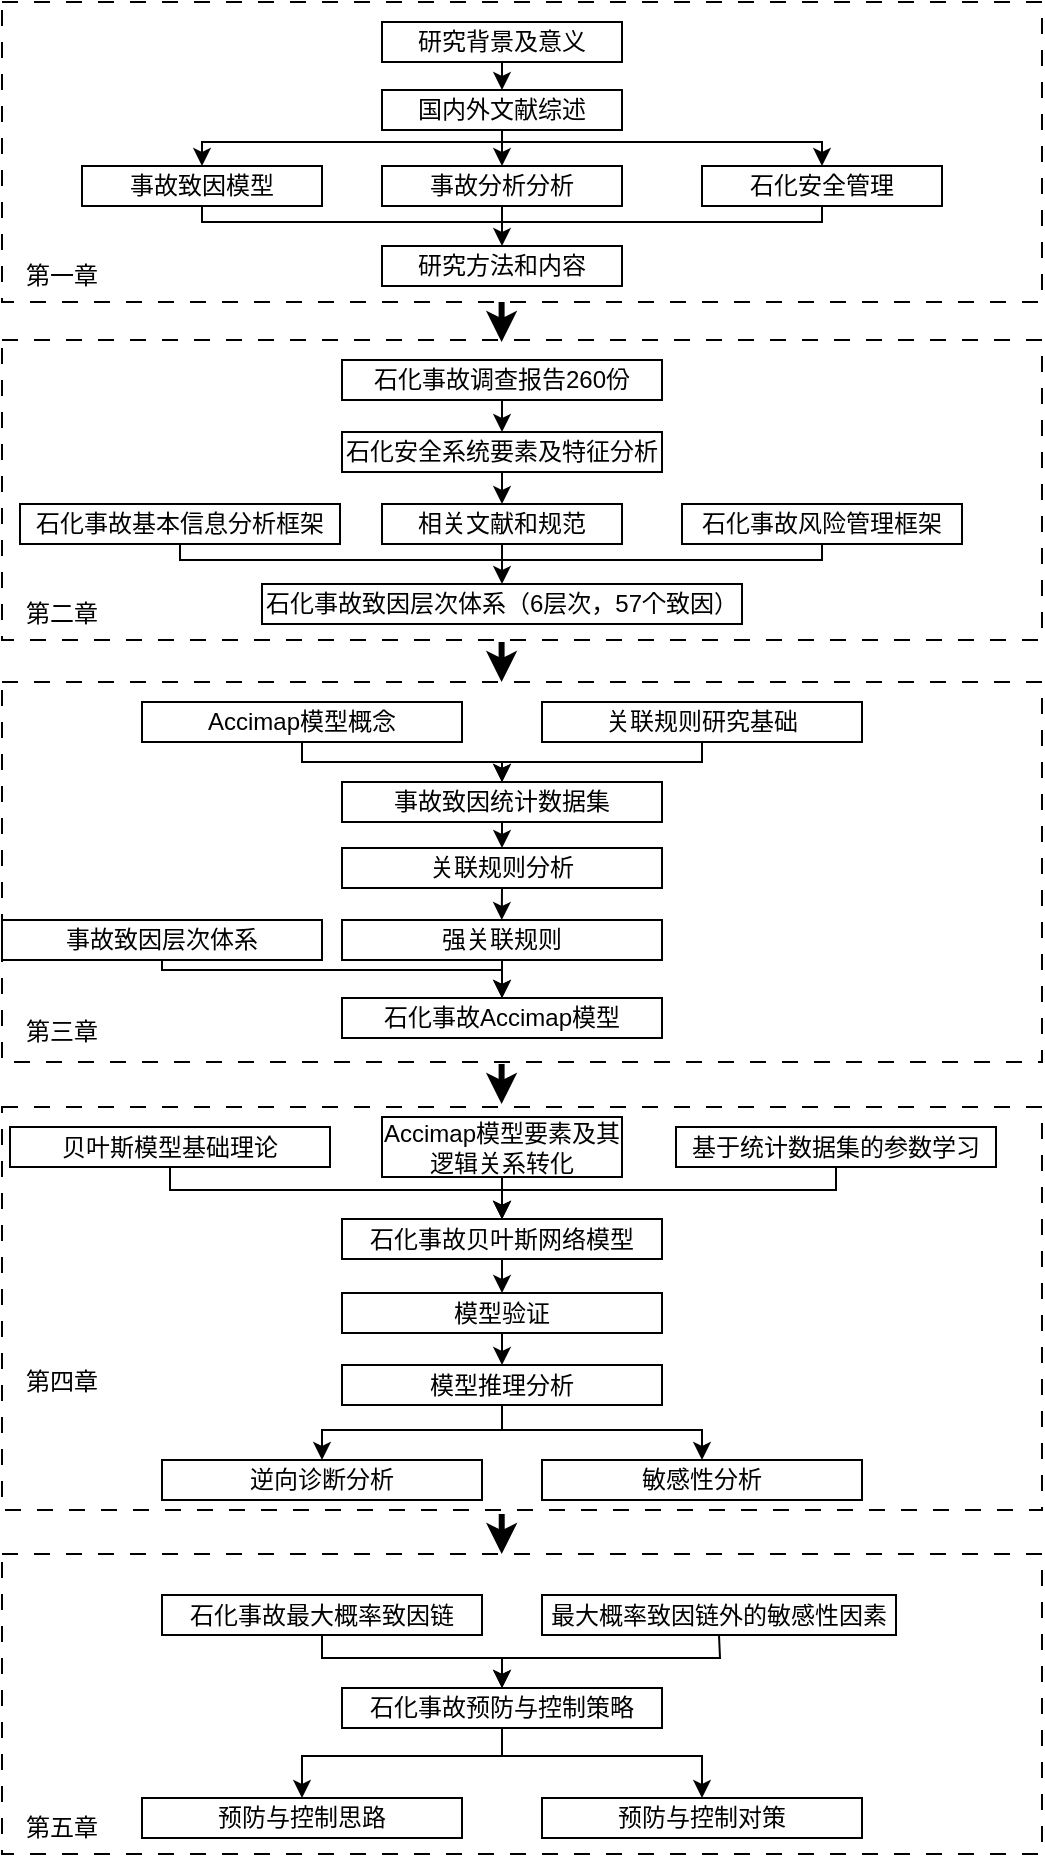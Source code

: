 <mxfile version="22.1.21" type="github">
  <diagram name="第 1 页" id="gyderTHux_RlRt0Dx9sq">
    <mxGraphModel dx="1302" dy="682" grid="1" gridSize="10" guides="1" tooltips="1" connect="1" arrows="1" fold="1" page="1" pageScale="1" pageWidth="827" pageHeight="1169" math="0" shadow="0">
      <root>
        <mxCell id="0" />
        <mxCell id="1" parent="0" />
        <mxCell id="IYwACVZ7fOERTfE9KCUY-1" value="" style="rounded=0;whiteSpace=wrap;html=1;dashed=1;dashPattern=8 8;" vertex="1" parent="1">
          <mxGeometry x="120" y="20" width="520" height="150" as="geometry" />
        </mxCell>
        <mxCell id="IYwACVZ7fOERTfE9KCUY-3" value="研究背景及意义" style="rounded=0;whiteSpace=wrap;html=1;" vertex="1" parent="1">
          <mxGeometry x="310" y="30" width="120" height="20" as="geometry" />
        </mxCell>
        <mxCell id="IYwACVZ7fOERTfE9KCUY-5" value="国内外文献综述" style="rounded=0;whiteSpace=wrap;html=1;" vertex="1" parent="1">
          <mxGeometry x="310" y="64" width="120" height="20" as="geometry" />
        </mxCell>
        <mxCell id="IYwACVZ7fOERTfE9KCUY-6" value="研究方法和内容" style="rounded=0;whiteSpace=wrap;html=1;" vertex="1" parent="1">
          <mxGeometry x="310" y="142" width="120" height="20" as="geometry" />
        </mxCell>
        <mxCell id="IYwACVZ7fOERTfE9KCUY-7" value="事故分析分析" style="rounded=0;whiteSpace=wrap;html=1;" vertex="1" parent="1">
          <mxGeometry x="310" y="102" width="120" height="20" as="geometry" />
        </mxCell>
        <mxCell id="IYwACVZ7fOERTfE9KCUY-8" value="事故致因模型" style="rounded=0;whiteSpace=wrap;html=1;" vertex="1" parent="1">
          <mxGeometry x="160" y="102" width="120" height="20" as="geometry" />
        </mxCell>
        <mxCell id="IYwACVZ7fOERTfE9KCUY-9" value="石化安全管理" style="rounded=0;whiteSpace=wrap;html=1;" vertex="1" parent="1">
          <mxGeometry x="470" y="102" width="120" height="20" as="geometry" />
        </mxCell>
        <mxCell id="IYwACVZ7fOERTfE9KCUY-10" value="" style="endArrow=classic;html=1;rounded=0;exitX=0.5;exitY=1;exitDx=0;exitDy=0;entryX=0.5;entryY=0;entryDx=0;entryDy=0;" edge="1" parent="1" source="IYwACVZ7fOERTfE9KCUY-3" target="IYwACVZ7fOERTfE9KCUY-5">
          <mxGeometry width="50" height="50" relative="1" as="geometry">
            <mxPoint x="410" y="220" as="sourcePoint" />
            <mxPoint x="460" y="170" as="targetPoint" />
          </mxGeometry>
        </mxCell>
        <mxCell id="IYwACVZ7fOERTfE9KCUY-11" value="" style="endArrow=classic;html=1;rounded=0;exitX=0.5;exitY=1;exitDx=0;exitDy=0;entryX=0.5;entryY=0;entryDx=0;entryDy=0;" edge="1" parent="1" target="IYwACVZ7fOERTfE9KCUY-7">
          <mxGeometry width="50" height="50" relative="1" as="geometry">
            <mxPoint x="370" y="84" as="sourcePoint" />
            <mxPoint x="370" y="98" as="targetPoint" />
            <Array as="points" />
          </mxGeometry>
        </mxCell>
        <mxCell id="IYwACVZ7fOERTfE9KCUY-12" value="" style="endArrow=classic;html=1;rounded=0;exitX=0.5;exitY=1;exitDx=0;exitDy=0;entryX=0.5;entryY=0;entryDx=0;entryDy=0;" edge="1" parent="1" source="IYwACVZ7fOERTfE9KCUY-7" target="IYwACVZ7fOERTfE9KCUY-6">
          <mxGeometry width="50" height="50" relative="1" as="geometry">
            <mxPoint x="370" y="122" as="sourcePoint" />
            <mxPoint x="370.24" y="135.96" as="targetPoint" />
          </mxGeometry>
        </mxCell>
        <mxCell id="IYwACVZ7fOERTfE9KCUY-15" value="" style="endArrow=classic;startArrow=classic;html=1;rounded=0;exitX=0.5;exitY=0;exitDx=0;exitDy=0;entryX=0.5;entryY=0;entryDx=0;entryDy=0;" edge="1" parent="1" source="IYwACVZ7fOERTfE9KCUY-8" target="IYwACVZ7fOERTfE9KCUY-9">
          <mxGeometry width="50" height="50" relative="1" as="geometry">
            <mxPoint x="330" y="100" as="sourcePoint" />
            <mxPoint x="380" y="50" as="targetPoint" />
            <Array as="points">
              <mxPoint x="220" y="90" />
              <mxPoint x="530" y="90" />
            </Array>
          </mxGeometry>
        </mxCell>
        <mxCell id="IYwACVZ7fOERTfE9KCUY-17" value="" style="endArrow=none;html=1;rounded=0;exitX=0.5;exitY=1;exitDx=0;exitDy=0;entryX=0.5;entryY=1;entryDx=0;entryDy=0;" edge="1" parent="1" source="IYwACVZ7fOERTfE9KCUY-8" target="IYwACVZ7fOERTfE9KCUY-9">
          <mxGeometry width="50" height="50" relative="1" as="geometry">
            <mxPoint x="280" y="130" as="sourcePoint" />
            <mxPoint x="330" y="80" as="targetPoint" />
            <Array as="points">
              <mxPoint x="220" y="130" />
              <mxPoint x="530" y="130" />
            </Array>
          </mxGeometry>
        </mxCell>
        <mxCell id="IYwACVZ7fOERTfE9KCUY-18" value="第一章" style="text;html=1;strokeColor=none;fillColor=none;align=center;verticalAlign=middle;whiteSpace=wrap;rounded=0;" vertex="1" parent="1">
          <mxGeometry x="120" y="142" width="60" height="30" as="geometry" />
        </mxCell>
        <mxCell id="IYwACVZ7fOERTfE9KCUY-19" value="" style="rounded=0;whiteSpace=wrap;html=1;dashed=1;dashPattern=8 8;" vertex="1" parent="1">
          <mxGeometry x="120" y="189" width="520" height="150" as="geometry" />
        </mxCell>
        <mxCell id="IYwACVZ7fOERTfE9KCUY-20" value="石化事故调查报告260份" style="rounded=0;whiteSpace=wrap;html=1;" vertex="1" parent="1">
          <mxGeometry x="290" y="199" width="160" height="20" as="geometry" />
        </mxCell>
        <mxCell id="IYwACVZ7fOERTfE9KCUY-21" value="&lt;p class=&quot;subsection&quot; style=&quot;margin-left:0cm;text-indent:0cm;mso-list:l0 level3 lfo1&quot;&gt;&lt;span style=&quot;font-family:黑体;mso-ascii-font-family:Arial;mso-hansi-font-family:Arial&quot;&gt;石化安全系统要素及特征分析&lt;/span&gt;&lt;span lang=&quot;EN-US&quot;&gt;&lt;/span&gt;&lt;/p&gt;" style="rounded=0;whiteSpace=wrap;html=1;" vertex="1" parent="1">
          <mxGeometry x="290" y="235" width="160" height="20" as="geometry" />
        </mxCell>
        <mxCell id="IYwACVZ7fOERTfE9KCUY-22" value="石化事故致因层次体系（6层次，57个致因）" style="rounded=0;whiteSpace=wrap;html=1;" vertex="1" parent="1">
          <mxGeometry x="250" y="311" width="240" height="20" as="geometry" />
        </mxCell>
        <mxCell id="IYwACVZ7fOERTfE9KCUY-23" value="相关文献和规范" style="rounded=0;whiteSpace=wrap;html=1;" vertex="1" parent="1">
          <mxGeometry x="310" y="271" width="120" height="20" as="geometry" />
        </mxCell>
        <mxCell id="IYwACVZ7fOERTfE9KCUY-24" value="石化事故基本信息分析框架" style="rounded=0;whiteSpace=wrap;html=1;" vertex="1" parent="1">
          <mxGeometry x="129" y="271" width="160" height="20" as="geometry" />
        </mxCell>
        <mxCell id="IYwACVZ7fOERTfE9KCUY-25" value="石化事故风险管理框架" style="rounded=0;whiteSpace=wrap;html=1;" vertex="1" parent="1">
          <mxGeometry x="460" y="271" width="140" height="20" as="geometry" />
        </mxCell>
        <mxCell id="IYwACVZ7fOERTfE9KCUY-26" value="" style="endArrow=classic;html=1;rounded=0;exitX=0.5;exitY=1;exitDx=0;exitDy=0;entryX=0.5;entryY=0;entryDx=0;entryDy=0;" edge="1" parent="1" source="IYwACVZ7fOERTfE9KCUY-20" target="IYwACVZ7fOERTfE9KCUY-21">
          <mxGeometry width="50" height="50" relative="1" as="geometry">
            <mxPoint x="410" y="389" as="sourcePoint" />
            <mxPoint x="460" y="339" as="targetPoint" />
          </mxGeometry>
        </mxCell>
        <mxCell id="IYwACVZ7fOERTfE9KCUY-27" value="" style="endArrow=classic;html=1;rounded=0;exitX=0.5;exitY=1;exitDx=0;exitDy=0;entryX=0.5;entryY=0;entryDx=0;entryDy=0;" edge="1" parent="1" target="IYwACVZ7fOERTfE9KCUY-23" source="IYwACVZ7fOERTfE9KCUY-21">
          <mxGeometry width="50" height="50" relative="1" as="geometry">
            <mxPoint x="370" y="253" as="sourcePoint" />
            <mxPoint x="370" y="267" as="targetPoint" />
            <Array as="points" />
          </mxGeometry>
        </mxCell>
        <mxCell id="IYwACVZ7fOERTfE9KCUY-28" value="" style="endArrow=classic;html=1;rounded=0;exitX=0.5;exitY=1;exitDx=0;exitDy=0;entryX=0.5;entryY=0;entryDx=0;entryDy=0;" edge="1" parent="1" source="IYwACVZ7fOERTfE9KCUY-23" target="IYwACVZ7fOERTfE9KCUY-22">
          <mxGeometry width="50" height="50" relative="1" as="geometry">
            <mxPoint x="370" y="291" as="sourcePoint" />
            <mxPoint x="370.24" y="304.96" as="targetPoint" />
          </mxGeometry>
        </mxCell>
        <mxCell id="IYwACVZ7fOERTfE9KCUY-30" value="" style="endArrow=none;html=1;rounded=0;exitX=0.5;exitY=1;exitDx=0;exitDy=0;entryX=0.5;entryY=1;entryDx=0;entryDy=0;" edge="1" parent="1" source="IYwACVZ7fOERTfE9KCUY-24" target="IYwACVZ7fOERTfE9KCUY-25">
          <mxGeometry width="50" height="50" relative="1" as="geometry">
            <mxPoint x="280" y="299" as="sourcePoint" />
            <mxPoint x="330" y="249" as="targetPoint" />
            <Array as="points">
              <mxPoint x="209" y="299" />
              <mxPoint x="530" y="299" />
            </Array>
          </mxGeometry>
        </mxCell>
        <mxCell id="IYwACVZ7fOERTfE9KCUY-31" value="第二章" style="text;html=1;strokeColor=none;fillColor=none;align=center;verticalAlign=middle;whiteSpace=wrap;rounded=0;" vertex="1" parent="1">
          <mxGeometry x="120" y="311" width="60" height="30" as="geometry" />
        </mxCell>
        <mxCell id="IYwACVZ7fOERTfE9KCUY-32" value="" style="rounded=0;whiteSpace=wrap;html=1;dashed=1;dashPattern=8 8;" vertex="1" parent="1">
          <mxGeometry x="120" y="360" width="520" height="190" as="geometry" />
        </mxCell>
        <mxCell id="IYwACVZ7fOERTfE9KCUY-33" value="Accimap模型概念" style="rounded=0;whiteSpace=wrap;html=1;" vertex="1" parent="1">
          <mxGeometry x="190" y="370" width="160" height="20" as="geometry" />
        </mxCell>
        <mxCell id="IYwACVZ7fOERTfE9KCUY-34" value="&lt;font face=&quot;黑体&quot;&gt;事故致因统计数据集&lt;/font&gt;" style="rounded=0;whiteSpace=wrap;html=1;" vertex="1" parent="1">
          <mxGeometry x="290" y="410" width="160" height="20" as="geometry" />
        </mxCell>
        <mxCell id="IYwACVZ7fOERTfE9KCUY-35" value="石化事故Accimap模型" style="rounded=0;whiteSpace=wrap;html=1;" vertex="1" parent="1">
          <mxGeometry x="290" y="518" width="160" height="20" as="geometry" />
        </mxCell>
        <mxCell id="IYwACVZ7fOERTfE9KCUY-39" value="" style="endArrow=classic;html=1;rounded=0;exitX=0.5;exitY=1;exitDx=0;exitDy=0;entryX=0.5;entryY=0;entryDx=0;entryDy=0;" edge="1" parent="1" source="IYwACVZ7fOERTfE9KCUY-33" target="IYwACVZ7fOERTfE9KCUY-34">
          <mxGeometry width="50" height="50" relative="1" as="geometry">
            <mxPoint x="410" y="560" as="sourcePoint" />
            <mxPoint x="460" y="510" as="targetPoint" />
            <Array as="points">
              <mxPoint x="270" y="400" />
              <mxPoint x="370" y="400" />
            </Array>
          </mxGeometry>
        </mxCell>
        <mxCell id="IYwACVZ7fOERTfE9KCUY-43" value="第三章" style="text;html=1;strokeColor=none;fillColor=none;align=center;verticalAlign=middle;whiteSpace=wrap;rounded=0;" vertex="1" parent="1">
          <mxGeometry x="120" y="520" width="60" height="30" as="geometry" />
        </mxCell>
        <mxCell id="IYwACVZ7fOERTfE9KCUY-44" value="关联规则研究基础" style="rounded=0;whiteSpace=wrap;html=1;" vertex="1" parent="1">
          <mxGeometry x="390" y="370" width="160" height="20" as="geometry" />
        </mxCell>
        <mxCell id="IYwACVZ7fOERTfE9KCUY-45" value="" style="endArrow=classic;html=1;rounded=0;exitX=0.5;exitY=1;exitDx=0;exitDy=0;entryX=0.5;entryY=0;entryDx=0;entryDy=0;" edge="1" parent="1" source="IYwACVZ7fOERTfE9KCUY-44" target="IYwACVZ7fOERTfE9KCUY-34">
          <mxGeometry width="50" height="50" relative="1" as="geometry">
            <mxPoint x="610" y="560" as="sourcePoint" />
            <mxPoint x="570" y="403" as="targetPoint" />
            <Array as="points">
              <mxPoint x="470" y="400" />
              <mxPoint x="370" y="400" />
            </Array>
          </mxGeometry>
        </mxCell>
        <mxCell id="IYwACVZ7fOERTfE9KCUY-46" value="" style="rounded=0;whiteSpace=wrap;html=1;dashed=1;dashPattern=8 8;" vertex="1" parent="1">
          <mxGeometry x="120" y="796" width="520" height="150" as="geometry" />
        </mxCell>
        <mxCell id="IYwACVZ7fOERTfE9KCUY-48" value="&lt;font face=&quot;黑体&quot;&gt;石化事故预防与控制策略&lt;/font&gt;" style="rounded=0;whiteSpace=wrap;html=1;" vertex="1" parent="1">
          <mxGeometry x="290" y="863" width="160" height="20" as="geometry" />
        </mxCell>
        <mxCell id="IYwACVZ7fOERTfE9KCUY-50" value="预防与控制思路" style="rounded=0;whiteSpace=wrap;html=1;" vertex="1" parent="1">
          <mxGeometry x="190" y="918" width="160" height="20" as="geometry" />
        </mxCell>
        <mxCell id="IYwACVZ7fOERTfE9KCUY-52" value="" style="endArrow=classic;html=1;rounded=0;exitX=0.5;exitY=1;exitDx=0;exitDy=0;entryX=0.5;entryY=0;entryDx=0;entryDy=0;" edge="1" parent="1" source="IYwACVZ7fOERTfE9KCUY-48" target="IYwACVZ7fOERTfE9KCUY-50">
          <mxGeometry width="50" height="50" relative="1" as="geometry">
            <mxPoint x="370" y="911" as="sourcePoint" />
            <mxPoint x="370" y="929" as="targetPoint" />
            <Array as="points">
              <mxPoint x="370" y="897" />
              <mxPoint x="270" y="897" />
            </Array>
          </mxGeometry>
        </mxCell>
        <mxCell id="IYwACVZ7fOERTfE9KCUY-54" value="第五章" style="text;html=1;strokeColor=none;fillColor=none;align=center;verticalAlign=middle;whiteSpace=wrap;rounded=0;" vertex="1" parent="1">
          <mxGeometry x="120" y="918" width="60" height="30" as="geometry" />
        </mxCell>
        <mxCell id="IYwACVZ7fOERTfE9KCUY-57" value="" style="endArrow=classic;html=1;rounded=0;exitX=0.5;exitY=1;exitDx=0;exitDy=0;entryX=0.5;entryY=0;entryDx=0;entryDy=0;" edge="1" parent="1" target="IYwACVZ7fOERTfE9KCUY-58">
          <mxGeometry width="50" height="50" relative="1" as="geometry">
            <mxPoint x="370" y="883" as="sourcePoint" />
            <mxPoint x="469.84" y="907.05" as="targetPoint" />
            <Array as="points">
              <mxPoint x="370" y="897" />
              <mxPoint x="470" y="897" />
            </Array>
          </mxGeometry>
        </mxCell>
        <mxCell id="IYwACVZ7fOERTfE9KCUY-58" value="预防与控制对策" style="rounded=0;whiteSpace=wrap;html=1;" vertex="1" parent="1">
          <mxGeometry x="390" y="918" width="160" height="20" as="geometry" />
        </mxCell>
        <mxCell id="IYwACVZ7fOERTfE9KCUY-66" value="" style="rounded=0;whiteSpace=wrap;html=1;dashed=1;dashPattern=8 8;" vertex="1" parent="1">
          <mxGeometry x="120" y="572.5" width="520" height="201.5" as="geometry" />
        </mxCell>
        <mxCell id="IYwACVZ7fOERTfE9KCUY-67" value="贝叶斯模型基础理论" style="rounded=0;whiteSpace=wrap;html=1;" vertex="1" parent="1">
          <mxGeometry x="124" y="582.5" width="160" height="20" as="geometry" />
        </mxCell>
        <mxCell id="IYwACVZ7fOERTfE9KCUY-68" value="&lt;font face=&quot;黑体&quot;&gt;石化事故贝叶斯网络模型&lt;/font&gt;" style="rounded=0;whiteSpace=wrap;html=1;" vertex="1" parent="1">
          <mxGeometry x="290" y="628.5" width="160" height="20" as="geometry" />
        </mxCell>
        <mxCell id="IYwACVZ7fOERTfE9KCUY-69" value="模型推理分析" style="rounded=0;whiteSpace=wrap;html=1;" vertex="1" parent="1">
          <mxGeometry x="290" y="701.5" width="160" height="20" as="geometry" />
        </mxCell>
        <mxCell id="IYwACVZ7fOERTfE9KCUY-70" value="模型验证" style="rounded=0;whiteSpace=wrap;html=1;" vertex="1" parent="1">
          <mxGeometry x="290" y="665.5" width="160" height="20" as="geometry" />
        </mxCell>
        <mxCell id="IYwACVZ7fOERTfE9KCUY-71" value="" style="endArrow=classic;html=1;rounded=0;exitX=0.5;exitY=1;exitDx=0;exitDy=0;entryX=0.5;entryY=0;entryDx=0;entryDy=0;" edge="1" parent="1" source="IYwACVZ7fOERTfE9KCUY-67" target="IYwACVZ7fOERTfE9KCUY-68">
          <mxGeometry width="50" height="50" relative="1" as="geometry">
            <mxPoint x="410" y="772.5" as="sourcePoint" />
            <mxPoint x="460" y="722.5" as="targetPoint" />
            <Array as="points">
              <mxPoint x="204" y="614" />
              <mxPoint x="370" y="614" />
            </Array>
          </mxGeometry>
        </mxCell>
        <mxCell id="IYwACVZ7fOERTfE9KCUY-72" value="" style="endArrow=classic;html=1;rounded=0;exitX=0.5;exitY=1;exitDx=0;exitDy=0;entryX=0.5;entryY=0;entryDx=0;entryDy=0;" edge="1" parent="1" source="IYwACVZ7fOERTfE9KCUY-68" target="IYwACVZ7fOERTfE9KCUY-70">
          <mxGeometry width="50" height="50" relative="1" as="geometry">
            <mxPoint x="370" y="636.5" as="sourcePoint" />
            <mxPoint x="370" y="654.5" as="targetPoint" />
            <Array as="points" />
          </mxGeometry>
        </mxCell>
        <mxCell id="IYwACVZ7fOERTfE9KCUY-73" value="" style="endArrow=classic;html=1;rounded=0;entryX=0.5;entryY=0;entryDx=0;entryDy=0;exitX=0.5;exitY=1;exitDx=0;exitDy=0;" edge="1" parent="1" target="IYwACVZ7fOERTfE9KCUY-69" source="IYwACVZ7fOERTfE9KCUY-70">
          <mxGeometry width="50" height="50" relative="1" as="geometry">
            <mxPoint x="370" y="684" as="sourcePoint" />
            <mxPoint x="370.24" y="688.46" as="targetPoint" />
          </mxGeometry>
        </mxCell>
        <mxCell id="IYwACVZ7fOERTfE9KCUY-74" value="第四章" style="text;html=1;strokeColor=none;fillColor=none;align=center;verticalAlign=middle;whiteSpace=wrap;rounded=0;" vertex="1" parent="1">
          <mxGeometry x="120" y="694.5" width="60" height="30" as="geometry" />
        </mxCell>
        <mxCell id="IYwACVZ7fOERTfE9KCUY-75" value="基于统计数据集的参数学习" style="rounded=0;whiteSpace=wrap;html=1;" vertex="1" parent="1">
          <mxGeometry x="457" y="582.5" width="160" height="20" as="geometry" />
        </mxCell>
        <mxCell id="IYwACVZ7fOERTfE9KCUY-76" value="" style="endArrow=classic;html=1;rounded=0;exitX=0.5;exitY=1;exitDx=0;exitDy=0;entryX=0.5;entryY=0;entryDx=0;entryDy=0;" edge="1" parent="1" source="IYwACVZ7fOERTfE9KCUY-75" target="IYwACVZ7fOERTfE9KCUY-68">
          <mxGeometry width="50" height="50" relative="1" as="geometry">
            <mxPoint x="610" y="772.5" as="sourcePoint" />
            <mxPoint x="570" y="615.5" as="targetPoint" />
            <Array as="points">
              <mxPoint x="537" y="614" />
              <mxPoint x="370" y="614" />
            </Array>
          </mxGeometry>
        </mxCell>
        <mxCell id="IYwACVZ7fOERTfE9KCUY-77" value="逆向诊断分析" style="rounded=0;whiteSpace=wrap;html=1;" vertex="1" parent="1">
          <mxGeometry x="200" y="749" width="160" height="20" as="geometry" />
        </mxCell>
        <mxCell id="IYwACVZ7fOERTfE9KCUY-78" value="敏感性分析" style="rounded=0;whiteSpace=wrap;html=1;" vertex="1" parent="1">
          <mxGeometry x="390" y="749" width="160" height="20" as="geometry" />
        </mxCell>
        <mxCell id="IYwACVZ7fOERTfE9KCUY-79" value="Accimap模型要素及其逻辑关系转化" style="rounded=0;whiteSpace=wrap;html=1;" vertex="1" parent="1">
          <mxGeometry x="310" y="577.5" width="120" height="30" as="geometry" />
        </mxCell>
        <mxCell id="IYwACVZ7fOERTfE9KCUY-80" value="" style="endArrow=classic;html=1;rounded=0;exitX=0.5;exitY=1;exitDx=0;exitDy=0;entryX=0.5;entryY=0;entryDx=0;entryDy=0;" edge="1" parent="1" source="IYwACVZ7fOERTfE9KCUY-79" target="IYwACVZ7fOERTfE9KCUY-68">
          <mxGeometry width="50" height="50" relative="1" as="geometry">
            <mxPoint x="480" y="694" as="sourcePoint" />
            <mxPoint x="530" y="644" as="targetPoint" />
          </mxGeometry>
        </mxCell>
        <mxCell id="IYwACVZ7fOERTfE9KCUY-82" value="" style="endArrow=classic;html=1;rounded=0;exitX=0.5;exitY=1;exitDx=0;exitDy=0;entryX=0.5;entryY=0;entryDx=0;entryDy=0;" edge="1" parent="1" source="IYwACVZ7fOERTfE9KCUY-69" target="IYwACVZ7fOERTfE9KCUY-77">
          <mxGeometry width="50" height="50" relative="1" as="geometry">
            <mxPoint x="300" y="794" as="sourcePoint" />
            <mxPoint x="350" y="744" as="targetPoint" />
            <Array as="points">
              <mxPoint x="370" y="734" />
              <mxPoint x="280" y="734" />
            </Array>
          </mxGeometry>
        </mxCell>
        <mxCell id="IYwACVZ7fOERTfE9KCUY-83" value="" style="endArrow=classic;html=1;rounded=0;exitX=0.5;exitY=1;exitDx=0;exitDy=0;entryX=0.5;entryY=0;entryDx=0;entryDy=0;" edge="1" parent="1" source="IYwACVZ7fOERTfE9KCUY-69" target="IYwACVZ7fOERTfE9KCUY-78">
          <mxGeometry width="50" height="50" relative="1" as="geometry">
            <mxPoint x="380" y="724.5" as="sourcePoint" />
            <mxPoint x="522.403" y="766.5" as="targetPoint" />
            <Array as="points">
              <mxPoint x="370" y="734" />
              <mxPoint x="470" y="734" />
            </Array>
          </mxGeometry>
        </mxCell>
        <mxCell id="IYwACVZ7fOERTfE9KCUY-87" value="" style="endArrow=classic;html=1;rounded=0;fontSize=11;strokeWidth=3;" edge="1" parent="1">
          <mxGeometry width="50" height="50" relative="1" as="geometry">
            <mxPoint x="369.86" y="776" as="sourcePoint" />
            <mxPoint x="369.86" y="796" as="targetPoint" />
          </mxGeometry>
        </mxCell>
        <mxCell id="IYwACVZ7fOERTfE9KCUY-93" value="" style="endArrow=classic;html=1;rounded=0;fontSize=11;strokeWidth=3;" edge="1" parent="1">
          <mxGeometry width="50" height="50" relative="1" as="geometry">
            <mxPoint x="369.8" y="551" as="sourcePoint" />
            <mxPoint x="369.8" y="571" as="targetPoint" />
          </mxGeometry>
        </mxCell>
        <mxCell id="IYwACVZ7fOERTfE9KCUY-94" value="" style="endArrow=classic;html=1;rounded=0;fontSize=11;strokeWidth=3;" edge="1" parent="1">
          <mxGeometry width="50" height="50" relative="1" as="geometry">
            <mxPoint x="369.8" y="340" as="sourcePoint" />
            <mxPoint x="369.8" y="360" as="targetPoint" />
          </mxGeometry>
        </mxCell>
        <mxCell id="IYwACVZ7fOERTfE9KCUY-95" value="" style="endArrow=classic;html=1;rounded=0;fontSize=11;strokeWidth=3;" edge="1" parent="1">
          <mxGeometry width="50" height="50" relative="1" as="geometry">
            <mxPoint x="369.8" y="170" as="sourcePoint" />
            <mxPoint x="369.8" y="190" as="targetPoint" />
          </mxGeometry>
        </mxCell>
        <mxCell id="IYwACVZ7fOERTfE9KCUY-96" value="石化事故最大概率致因链" style="rounded=0;whiteSpace=wrap;html=1;" vertex="1" parent="1">
          <mxGeometry x="200" y="816.5" width="160" height="20" as="geometry" />
        </mxCell>
        <mxCell id="IYwACVZ7fOERTfE9KCUY-97" value="" style="endArrow=classic;html=1;rounded=0;exitX=0.5;exitY=1;exitDx=0;exitDy=0;entryX=0.5;entryY=0;entryDx=0;entryDy=0;" edge="1" parent="1" source="IYwACVZ7fOERTfE9KCUY-96">
          <mxGeometry width="50" height="50" relative="1" as="geometry">
            <mxPoint x="410" y="1006.5" as="sourcePoint" />
            <mxPoint x="370" y="863" as="targetPoint" />
            <Array as="points">
              <mxPoint x="280" y="848" />
              <mxPoint x="370" y="848" />
            </Array>
          </mxGeometry>
        </mxCell>
        <mxCell id="IYwACVZ7fOERTfE9KCUY-98" value="最大概率致因链外的敏感性因素" style="rounded=0;whiteSpace=wrap;html=1;" vertex="1" parent="1">
          <mxGeometry x="390" y="816.5" width="177" height="20" as="geometry" />
        </mxCell>
        <mxCell id="IYwACVZ7fOERTfE9KCUY-99" value="" style="endArrow=classic;html=1;rounded=0;exitX=0.5;exitY=1;exitDx=0;exitDy=0;entryX=0.5;entryY=0;entryDx=0;entryDy=0;" edge="1" parent="1" source="IYwACVZ7fOERTfE9KCUY-98">
          <mxGeometry width="50" height="50" relative="1" as="geometry">
            <mxPoint x="610" y="1006.5" as="sourcePoint" />
            <mxPoint x="370" y="863" as="targetPoint" />
            <Array as="points">
              <mxPoint x="479" y="848" />
              <mxPoint x="370" y="848" />
            </Array>
          </mxGeometry>
        </mxCell>
        <mxCell id="IYwACVZ7fOERTfE9KCUY-100" value="事故致因层次体系" style="rounded=0;whiteSpace=wrap;html=1;" vertex="1" parent="1">
          <mxGeometry x="120" y="479" width="160" height="20" as="geometry" />
        </mxCell>
        <mxCell id="IYwACVZ7fOERTfE9KCUY-101" value="" style="endArrow=classic;html=1;rounded=0;exitX=0.5;exitY=1;exitDx=0;exitDy=0;entryX=0.5;entryY=0;entryDx=0;entryDy=0;" edge="1" parent="1" source="IYwACVZ7fOERTfE9KCUY-100" target="IYwACVZ7fOERTfE9KCUY-35">
          <mxGeometry width="50" height="50" relative="1" as="geometry">
            <mxPoint x="310" y="666" as="sourcePoint" />
            <mxPoint x="270" y="517" as="targetPoint" />
            <Array as="points">
              <mxPoint x="200" y="504" />
              <mxPoint x="370" y="504" />
            </Array>
          </mxGeometry>
        </mxCell>
        <mxCell id="IYwACVZ7fOERTfE9KCUY-102" value="强关联规则" style="rounded=0;whiteSpace=wrap;html=1;" vertex="1" parent="1">
          <mxGeometry x="290" y="479" width="160" height="20" as="geometry" />
        </mxCell>
        <mxCell id="IYwACVZ7fOERTfE9KCUY-103" value="" style="endArrow=classic;html=1;rounded=0;exitX=0.5;exitY=1;exitDx=0;exitDy=0;entryX=0.5;entryY=0;entryDx=0;entryDy=0;" edge="1" parent="1" source="IYwACVZ7fOERTfE9KCUY-102" target="IYwACVZ7fOERTfE9KCUY-35">
          <mxGeometry width="50" height="50" relative="1" as="geometry">
            <mxPoint x="510" y="666" as="sourcePoint" />
            <mxPoint x="270" y="517" as="targetPoint" />
            <Array as="points">
              <mxPoint x="370" y="506" />
            </Array>
          </mxGeometry>
        </mxCell>
        <mxCell id="IYwACVZ7fOERTfE9KCUY-104" value="关联规则分析" style="rounded=0;whiteSpace=wrap;html=1;" vertex="1" parent="1">
          <mxGeometry x="290" y="443" width="160" height="20" as="geometry" />
        </mxCell>
        <mxCell id="IYwACVZ7fOERTfE9KCUY-106" value="" style="endArrow=classic;html=1;rounded=0;entryX=0.5;entryY=0;entryDx=0;entryDy=0;" edge="1" parent="1" target="IYwACVZ7fOERTfE9KCUY-104">
          <mxGeometry width="50" height="50" relative="1" as="geometry">
            <mxPoint x="370" y="430" as="sourcePoint" />
            <mxPoint x="370" y="440" as="targetPoint" />
            <Array as="points" />
          </mxGeometry>
        </mxCell>
        <mxCell id="IYwACVZ7fOERTfE9KCUY-107" value="" style="endArrow=classic;html=1;rounded=0;entryX=0.5;entryY=0;entryDx=0;entryDy=0;" edge="1" parent="1">
          <mxGeometry width="50" height="50" relative="1" as="geometry">
            <mxPoint x="370" y="463" as="sourcePoint" />
            <mxPoint x="369.88" y="479" as="targetPoint" />
            <Array as="points" />
          </mxGeometry>
        </mxCell>
      </root>
    </mxGraphModel>
  </diagram>
</mxfile>
